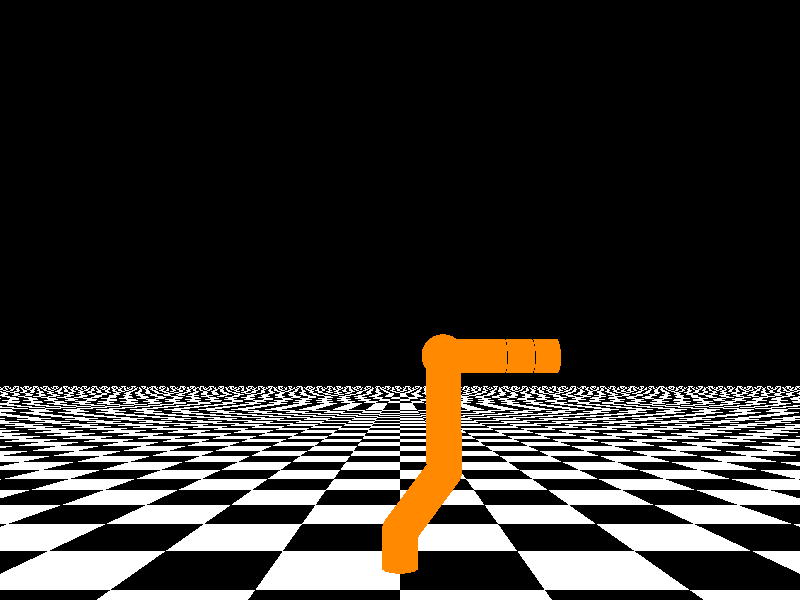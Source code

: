 //KUKA KR 360 


#include "colors.inc"
#include "finish.inc"
#include "textures.inc"
#include "shapes.inc"

 camera {
  location <0,2,7>
  up    <0,1,0>
  right  <-1.33,0,0> 
  look_at <0,3,0>
 }
 
 light_source{<0,10,0> color White  }
 
 plane { y, -5 
        pigment { checker pigment{color White}, pigment{color Black} scale 5}
       }  
       
union{
    //Arm bit
    cylinder{<0,0,0>,<0, 0.4,0>,0.2} 
    sphere {<0,0.4,0>, 0.2} 
    cylinder{<0,0.4,0>,<0.5,1.045,0>,0.2}
    sphere {<0.5,1.045,0>, 0.2} 
    cylinder{<0.5,1.045,0>,<0.5,2.345,0>,0.2}
    sphere {<0.5,2.345,0>, 0.25}
    cylinder{<0.5,2.345,0>,<1.210,2.345,0>,0.2}
    cylinder{<1.210,2.345,0>,<1.525,2.345,0>,0.2}
    cylinder{<1.525,2.345,0>,<1.815,2.345,0>,0.2}
    pigment{OrangeRed}
    rotate <0, -clock*360, 0>
    }
  
    
    
    union{
    	disc{<1.210,2.345,0>,<1,0,0>,0.22}
	disc{<1.525,2.345,0>,<1,0,0>,0.22}
	cylinder{<1.815,2.345,0>,<2.1,2.345,0>,0.15}
	pigment{Black}
	rotate <0, -clock*360, 0>
      }
      

    
 


 

